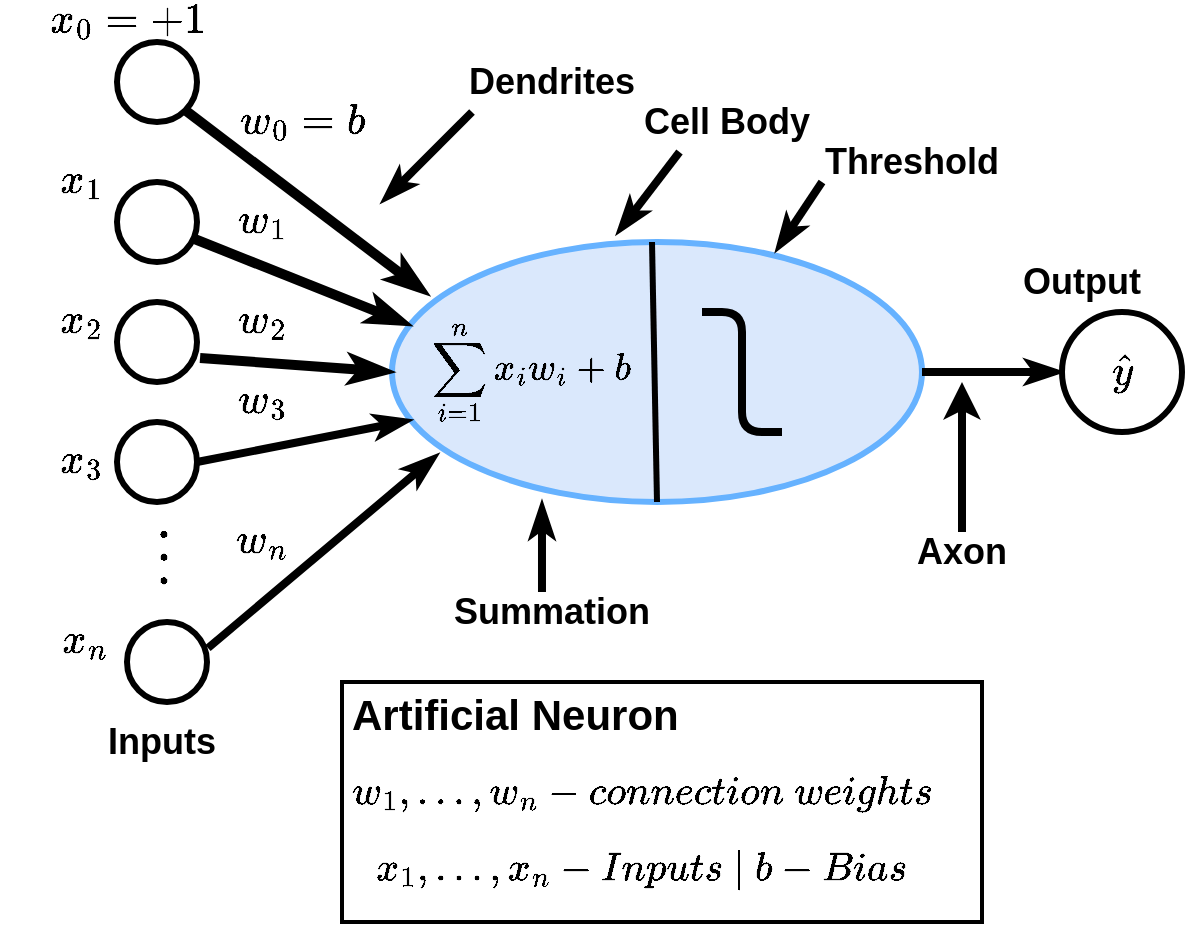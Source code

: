 <mxfile version="13.7.7"><diagram id="t-LVko2zCXDF_8I803E3" name="Page-1"><mxGraphModel dx="1422" dy="799" grid="1" gridSize="10" guides="1" tooltips="1" connect="1" arrows="1" fold="1" page="1" pageScale="1" pageWidth="850" pageHeight="1100" math="1" shadow="0"><root><mxCell id="0"/><mxCell id="1" parent="0"/><mxCell id="jJJhUPDoLlLYkLPp-_He-1" value="" style="ellipse;whiteSpace=wrap;html=1;strokeWidth=3;gradientDirection=north;fillColor=#dae8fc;strokeColor=#66B2FF;" parent="1" vertex="1"><mxGeometry x="235" y="170" width="265" height="130" as="geometry"/></mxCell><mxCell id="PodK1YGuxU7b3spZuaMZ-7" value=" &lt;h1 style=&quot;font-size: 16px&quot;&gt;&lt;font style=&quot;font-size: 16px&quot;&gt;&lt;span style=&quot;font-family: &amp;#34;courier new&amp;#34; , &amp;#34;courier&amp;#34; , monospace&quot;&gt;$$\sum_{i=1}^{n}x_{i}w_{i}+b$$&lt;/span&gt;&lt;/font&gt;&lt;/h1&gt;" style="text;html=1;strokeColor=none;fillColor=none;align=center;verticalAlign=middle;whiteSpace=wrap;rounded=0;" vertex="1" parent="1"><mxGeometry x="245" y="190" width="120" height="90" as="geometry"/></mxCell><mxCell id="PodK1YGuxU7b3spZuaMZ-17" value="" style="endArrow=classicThin;html=1;strokeWidth=5;exitX=0.938;exitY=0.7;exitDx=0;exitDy=0;exitPerimeter=0;entryX=0.033;entryY=0.318;entryDx=0;entryDy=0;entryPerimeter=0;endFill=1;" edge="1" parent="1" source="PodK1YGuxU7b3spZuaMZ-21" target="jJJhUPDoLlLYkLPp-_He-1"><mxGeometry width="50" height="50" relative="1" as="geometry"><mxPoint x="160" y="180" as="sourcePoint"/><mxPoint x="250" y="220" as="targetPoint"/></mxGeometry></mxCell><mxCell id="PodK1YGuxU7b3spZuaMZ-18" value="" style="ellipse;whiteSpace=wrap;html=1;strokeWidth=3;fillColor=none;" vertex="1" parent="1"><mxGeometry x="97.5" y="70" width="40" height="40" as="geometry"/></mxCell><mxCell id="PodK1YGuxU7b3spZuaMZ-21" value="" style="ellipse;whiteSpace=wrap;html=1;strokeWidth=3;" vertex="1" parent="1"><mxGeometry x="97.5" y="140" width="40" height="40" as="geometry"/></mxCell><mxCell id="PodK1YGuxU7b3spZuaMZ-22" value="" style="ellipse;whiteSpace=wrap;html=1;strokeWidth=3;" vertex="1" parent="1"><mxGeometry x="97.5" y="200" width="40" height="40" as="geometry"/></mxCell><mxCell id="PodK1YGuxU7b3spZuaMZ-23" value="" style="ellipse;whiteSpace=wrap;html=1;strokeWidth=3;" vertex="1" parent="1"><mxGeometry x="102.5" y="360" width="40" height="40" as="geometry"/></mxCell><mxCell id="PodK1YGuxU7b3spZuaMZ-42" value="&lt;font style=&quot;font-size: 18px&quot;&gt;$$x_{0}=+1$$&lt;/font&gt;" style="text;html=1;strokeColor=none;fillColor=none;align=center;verticalAlign=middle;whiteSpace=wrap;rounded=0;" vertex="1" parent="1"><mxGeometry x="82.5" y="50" width="40" height="20" as="geometry"/></mxCell><mxCell id="PodK1YGuxU7b3spZuaMZ-43" value="&lt;font style=&quot;font-size: 18px&quot;&gt;$$x_{1}$$&lt;/font&gt;" style="text;html=1;strokeColor=none;fillColor=none;align=center;verticalAlign=middle;whiteSpace=wrap;rounded=0;" vertex="1" parent="1"><mxGeometry x="60" y="130" width="40" height="20" as="geometry"/></mxCell><mxCell id="PodK1YGuxU7b3spZuaMZ-44" value="&lt;font style=&quot;font-size: 18px&quot;&gt;$$x_{2}$$&lt;/font&gt;" style="text;html=1;strokeColor=none;fillColor=none;align=center;verticalAlign=middle;whiteSpace=wrap;rounded=0;" vertex="1" parent="1"><mxGeometry x="60" y="200" width="40" height="20" as="geometry"/></mxCell><mxCell id="PodK1YGuxU7b3spZuaMZ-46" value="&lt;font style=&quot;font-size: 18px&quot;&gt;$$x_{n}$$&lt;/font&gt;" style="text;html=1;strokeColor=none;fillColor=none;align=center;verticalAlign=middle;whiteSpace=wrap;rounded=0;" vertex="1" parent="1"><mxGeometry x="60" y="360" width="42.5" height="20" as="geometry"/></mxCell><mxCell id="PodK1YGuxU7b3spZuaMZ-47" value="&lt;font style=&quot;font-size: 24px&quot;&gt;$$\vdots$$&lt;/font&gt;" style="text;html=1;strokeColor=none;fillColor=none;align=center;verticalAlign=middle;whiteSpace=wrap;rounded=0;" vertex="1" parent="1"><mxGeometry x="97.5" y="300" width="45" height="50" as="geometry"/></mxCell><mxCell id="PodK1YGuxU7b3spZuaMZ-50" value="" style="ellipse;whiteSpace=wrap;html=1;strokeWidth=3;" vertex="1" parent="1"><mxGeometry x="97.5" y="260" width="40" height="40" as="geometry"/></mxCell><mxCell id="PodK1YGuxU7b3spZuaMZ-51" value="" style="endArrow=classicThin;html=1;strokeWidth=4;exitX=1;exitY=0.5;exitDx=0;exitDy=0;endFill=1;" edge="1" parent="1" source="PodK1YGuxU7b3spZuaMZ-50" target="jJJhUPDoLlLYkLPp-_He-1"><mxGeometry width="50" height="50" relative="1" as="geometry"><mxPoint x="210" y="315" as="sourcePoint"/><mxPoint x="270" y="265" as="targetPoint"/></mxGeometry></mxCell><mxCell id="PodK1YGuxU7b3spZuaMZ-54" value="" style="endArrow=classicThin;html=1;strokeWidth=4;exitX=1.013;exitY=0.325;exitDx=0;exitDy=0;exitPerimeter=0;entryX=0.086;entryY=0.818;entryDx=0;entryDy=0;entryPerimeter=0;endFill=1;" edge="1" parent="1" source="PodK1YGuxU7b3spZuaMZ-23" target="jJJhUPDoLlLYkLPp-_He-1"><mxGeometry width="50" height="50" relative="1" as="geometry"><mxPoint x="162.502" y="380.002" as="sourcePoint"/><mxPoint x="258.202" y="465.86" as="targetPoint"/></mxGeometry></mxCell><mxCell id="PodK1YGuxU7b3spZuaMZ-55" value="&lt;font style=&quot;font-size: 18px&quot;&gt;$$x_{3}$$&lt;/font&gt;" style="text;html=1;strokeColor=none;fillColor=none;align=center;verticalAlign=middle;whiteSpace=wrap;rounded=0;" vertex="1" parent="1"><mxGeometry x="60" y="270" width="40" height="20" as="geometry"/></mxCell><mxCell id="PodK1YGuxU7b3spZuaMZ-69" value="" style="endArrow=classicThin;html=1;strokeWidth=5;entryX=0;entryY=0.5;entryDx=0;entryDy=0;exitX=1.038;exitY=0.7;exitDx=0;exitDy=0;exitPerimeter=0;endFill=1;" edge="1" parent="1" source="PodK1YGuxU7b3spZuaMZ-22" target="jJJhUPDoLlLYkLPp-_He-1"><mxGeometry width="50" height="50" relative="1" as="geometry"><mxPoint x="135" y="235" as="sourcePoint"/><mxPoint x="250" y="270" as="targetPoint"/></mxGeometry></mxCell><mxCell id="PodK1YGuxU7b3spZuaMZ-70" value="" style="endArrow=classicThin;html=1;strokeWidth=5;exitX=1;exitY=1;exitDx=0;exitDy=0;entryX=0.067;entryY=0.2;entryDx=0;entryDy=0;entryPerimeter=0;endFill=1;" edge="1" parent="1" source="PodK1YGuxU7b3spZuaMZ-18" target="jJJhUPDoLlLYkLPp-_He-1"><mxGeometry width="50" height="50" relative="1" as="geometry"><mxPoint x="155" y="120" as="sourcePoint"/><mxPoint x="270" y="240" as="targetPoint"/></mxGeometry></mxCell><mxCell id="PodK1YGuxU7b3spZuaMZ-71" value="" style="endArrow=classicThin;html=1;strokeWidth=4;endFill=1;exitX=0;exitY=1;exitDx=0;exitDy=0;" edge="1" parent="1" source="PodK1YGuxU7b3spZuaMZ-73"><mxGeometry width="50" height="50" relative="1" as="geometry"><mxPoint x="270" y="110" as="sourcePoint"/><mxPoint x="230" y="150" as="targetPoint"/></mxGeometry></mxCell><mxCell id="PodK1YGuxU7b3spZuaMZ-73" value="&lt;h1 style=&quot;font-size: 18px&quot;&gt;&lt;font style=&quot;font-size: 18px&quot;&gt;Dendrites&lt;/font&gt;&lt;/h1&gt;" style="text;html=1;strokeColor=none;fillColor=none;align=center;verticalAlign=middle;whiteSpace=wrap;rounded=0;" vertex="1" parent="1"><mxGeometry x="275" y="75" width="80" height="30" as="geometry"/></mxCell><mxCell id="PodK1YGuxU7b3spZuaMZ-75" value="" style="endArrow=classicThin;html=1;strokeWidth=4;endFill=1;exitX=0.25;exitY=1;exitDx=0;exitDy=0;entryX=0.425;entryY=-0.033;entryDx=0;entryDy=0;entryPerimeter=0;" edge="1" parent="1" source="PodK1YGuxU7b3spZuaMZ-76" target="jJJhUPDoLlLYkLPp-_He-1"><mxGeometry width="50" height="50" relative="1" as="geometry"><mxPoint x="370" y="120" as="sourcePoint"/><mxPoint x="310" y="180" as="targetPoint"/></mxGeometry></mxCell><mxCell id="PodK1YGuxU7b3spZuaMZ-76" value="&lt;h1 style=&quot;font-size: 18px&quot;&gt;&lt;font style=&quot;font-size: 18px&quot;&gt;Cell Body&lt;/font&gt;&lt;/h1&gt;" style="text;html=1;strokeColor=none;fillColor=none;align=center;verticalAlign=middle;whiteSpace=wrap;rounded=0;" vertex="1" parent="1"><mxGeometry x="355" y="95" width="95" height="30" as="geometry"/></mxCell><mxCell id="PodK1YGuxU7b3spZuaMZ-77" value="&lt;h1 style=&quot;font-size: 18px&quot;&gt;&lt;font style=&quot;font-size: 18px&quot;&gt;Summation&lt;/font&gt;&lt;/h1&gt;" style="text;html=1;strokeColor=none;fillColor=none;align=center;verticalAlign=middle;whiteSpace=wrap;rounded=0;" vertex="1" parent="1"><mxGeometry x="260" y="340" width="110" height="30" as="geometry"/></mxCell><mxCell id="PodK1YGuxU7b3spZuaMZ-79" value="" style="endArrow=classicThin;html=1;strokeWidth=4;endFill=1;exitX=0;exitY=1;exitDx=0;exitDy=0;entryX=0.725;entryY=0.033;entryDx=0;entryDy=0;entryPerimeter=0;" edge="1" parent="1" source="PodK1YGuxU7b3spZuaMZ-81" target="jJJhUPDoLlLYkLPp-_He-1"><mxGeometry width="50" height="50" relative="1" as="geometry"><mxPoint x="510" y="120" as="sourcePoint"/><mxPoint x="430" y="189" as="targetPoint"/></mxGeometry></mxCell><mxCell id="PodK1YGuxU7b3spZuaMZ-81" value="&lt;h1 style=&quot;font-size: 18px&quot;&gt;&lt;font style=&quot;font-size: 18px&quot;&gt;Threshold&lt;br&gt;&lt;/font&gt;&lt;/h1&gt;" style="text;html=1;strokeColor=none;fillColor=none;align=center;verticalAlign=middle;whiteSpace=wrap;rounded=0;" vertex="1" parent="1"><mxGeometry x="450" y="120" width="90" height="20" as="geometry"/></mxCell><mxCell id="PodK1YGuxU7b3spZuaMZ-82" value="" style="endArrow=classicThin;html=1;strokeWidth=4;exitX=1;exitY=0.5;exitDx=0;exitDy=0;endFill=1;entryX=0;entryY=0.5;entryDx=0;entryDy=0;" edge="1" parent="1" source="jJJhUPDoLlLYkLPp-_He-1" target="PodK1YGuxU7b3spZuaMZ-83"><mxGeometry width="50" height="50" relative="1" as="geometry"><mxPoint x="470" y="235" as="sourcePoint"/><mxPoint x="540" y="240" as="targetPoint"/></mxGeometry></mxCell><mxCell id="PodK1YGuxU7b3spZuaMZ-83" value="" style="ellipse;whiteSpace=wrap;html=1;aspect=fixed;strokeWidth=3;" vertex="1" parent="1"><mxGeometry x="570" y="205" width="60" height="60" as="geometry"/></mxCell><mxCell id="PodK1YGuxU7b3spZuaMZ-87" value="&lt;h1 style=&quot;font-size: 18px&quot;&gt;&lt;font style=&quot;font-size: 18px&quot;&gt;$$\hat y$$&lt;/font&gt;&lt;/h1&gt;" style="text;html=1;strokeColor=none;fillColor=none;align=center;verticalAlign=middle;whiteSpace=wrap;rounded=0;" vertex="1" parent="1"><mxGeometry x="580" y="225" width="40" height="20" as="geometry"/></mxCell><mxCell id="PodK1YGuxU7b3spZuaMZ-88" value="" style="endArrow=classic;html=1;strokeWidth=4;exitX=0.5;exitY=0;exitDx=0;exitDy=0;" edge="1" parent="1" source="PodK1YGuxU7b3spZuaMZ-90"><mxGeometry width="50" height="50" relative="1" as="geometry"><mxPoint x="490" y="310" as="sourcePoint"/><mxPoint x="520" y="240" as="targetPoint"/><Array as="points"><mxPoint x="520" y="280"/></Array></mxGeometry></mxCell><mxCell id="PodK1YGuxU7b3spZuaMZ-90" value="&lt;h1 style=&quot;font-size: 18px&quot;&gt;&lt;font style=&quot;font-size: 18px&quot;&gt;Axon&lt;/font&gt;&lt;/h1&gt;" style="text;html=1;strokeColor=none;fillColor=none;align=center;verticalAlign=middle;whiteSpace=wrap;rounded=0;" vertex="1" parent="1"><mxGeometry x="500" y="315" width="40" height="20" as="geometry"/></mxCell><mxCell id="PodK1YGuxU7b3spZuaMZ-92" value="&lt;h1 style=&quot;font-size: 18px&quot;&gt;&lt;font style=&quot;font-size: 18px&quot;&gt;Output&lt;/font&gt;&lt;/h1&gt;" style="text;html=1;strokeColor=none;fillColor=none;align=center;verticalAlign=middle;whiteSpace=wrap;rounded=0;" vertex="1" parent="1"><mxGeometry x="560" y="180" width="40" height="20" as="geometry"/></mxCell><mxCell id="PodK1YGuxU7b3spZuaMZ-94" value="&lt;h1 style=&quot;font-size: 18px&quot;&gt;&lt;font style=&quot;font-size: 18px&quot;&gt;Inputs&lt;/font&gt;&lt;/h1&gt;" style="text;html=1;strokeColor=none;fillColor=none;align=center;verticalAlign=middle;whiteSpace=wrap;rounded=0;" vertex="1" parent="1"><mxGeometry x="100" y="410" width="40" height="20" as="geometry"/></mxCell><mxCell id="PodK1YGuxU7b3spZuaMZ-99" value="&lt;h1 style=&quot;font-size: 21px&quot;&gt;Artificial Neuron&lt;br&gt;&lt;/h1&gt;&lt;h1&gt;&lt;font style=&quot;font-size: 17px&quot;&gt;$$w_{1},\dots,w_{n}-connection ~weights$$$$x_{1},\dots,x_{n}-Inputs~|~b-Bias$$&lt;/font&gt;&lt;/h1&gt;" style="text;html=1;fillColor=none;spacing=5;spacingTop=-20;whiteSpace=wrap;overflow=hidden;rounded=0;strokeWidth=2;strokeColor=#000000;" vertex="1" parent="1"><mxGeometry x="210" y="390" width="320" height="120" as="geometry"/></mxCell><mxCell id="PodK1YGuxU7b3spZuaMZ-101" value="&lt;font style=&quot;font-size: 18px&quot;&gt;$$w_{0}=b$$&lt;/font&gt;" style="text;html=1;strokeColor=none;fillColor=none;align=center;verticalAlign=middle;whiteSpace=wrap;rounded=0;" vertex="1" parent="1"><mxGeometry x="170" y="100" width="40" height="20" as="geometry"/></mxCell><mxCell id="PodK1YGuxU7b3spZuaMZ-102" value="&lt;font style=&quot;font-size: 18px&quot;&gt;$$w_{1}$$&lt;/font&gt;" style="text;html=1;strokeColor=none;fillColor=none;align=center;verticalAlign=middle;whiteSpace=wrap;rounded=0;" vertex="1" parent="1"><mxGeometry x="150" y="150" width="40" height="20" as="geometry"/></mxCell><mxCell id="PodK1YGuxU7b3spZuaMZ-103" value="&lt;font style=&quot;font-size: 18px&quot;&gt;$$w_{2}$$&lt;/font&gt;" style="text;html=1;strokeColor=none;fillColor=none;align=center;verticalAlign=middle;whiteSpace=wrap;rounded=0;" vertex="1" parent="1"><mxGeometry x="150" y="200" width="40" height="20" as="geometry"/></mxCell><mxCell id="PodK1YGuxU7b3spZuaMZ-104" value="&lt;font style=&quot;font-size: 18px&quot;&gt;$$w_{3}$$&lt;/font&gt;" style="text;html=1;strokeColor=none;fillColor=none;align=center;verticalAlign=middle;whiteSpace=wrap;rounded=0;" vertex="1" parent="1"><mxGeometry x="150" y="240" width="40" height="20" as="geometry"/></mxCell><mxCell id="PodK1YGuxU7b3spZuaMZ-112" value="&lt;font style=&quot;font-size: 18px&quot;&gt;$$w_{n}$$&lt;/font&gt;" style="text;html=1;strokeColor=none;fillColor=none;align=center;verticalAlign=middle;whiteSpace=wrap;rounded=0;" vertex="1" parent="1"><mxGeometry x="150" y="310" width="40" height="20" as="geometry"/></mxCell><mxCell id="PodK1YGuxU7b3spZuaMZ-119" value="" style="endArrow=classicThin;html=1;strokeWidth=4;entryX=0.283;entryY=1;entryDx=0;entryDy=0;entryPerimeter=0;endFill=1;" edge="1" parent="1" target="jJJhUPDoLlLYkLPp-_He-1"><mxGeometry width="50" height="50" relative="1" as="geometry"><mxPoint x="310" y="345" as="sourcePoint"/><mxPoint x="360" y="295" as="targetPoint"/></mxGeometry></mxCell><mxCell id="PodK1YGuxU7b3spZuaMZ-125" value="" style="endArrow=none;html=1;strokeWidth=4;" edge="1" parent="1"><mxGeometry width="50" height="50" relative="1" as="geometry"><mxPoint x="430" y="265" as="sourcePoint"/><mxPoint x="390" y="205" as="targetPoint"/><Array as="points"><mxPoint x="410" y="265"/><mxPoint x="410" y="205"/></Array></mxGeometry></mxCell><mxCell id="PodK1YGuxU7b3spZuaMZ-127" value="" style="endArrow=none;html=1;strokeWidth=3;exitX=0.5;exitY=1;exitDx=0;exitDy=0;fillColor=#dae8fc;" edge="1" parent="1" source="jJJhUPDoLlLYkLPp-_He-1"><mxGeometry width="50" height="50" relative="1" as="geometry"><mxPoint x="405" y="250" as="sourcePoint"/><mxPoint x="365" y="170" as="targetPoint"/></mxGeometry></mxCell></root></mxGraphModel></diagram></mxfile>